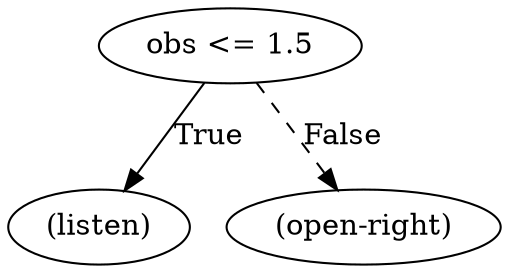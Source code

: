 digraph {
0 [label="obs <= 1.5"];
1 [label="(listen)"];
0 -> 1 [label="True"];
2 [label="(open-right)"];
0 -> 2 [style="dashed", label="False"];

}